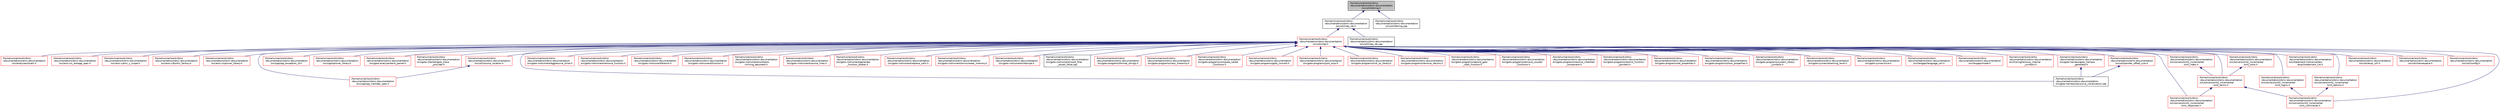 digraph "/home/runner/work/cbmc-documentation/cbmc-documentation/src/util/dstring.h"
{
 // LATEX_PDF_SIZE
  bgcolor="transparent";
  edge [fontname="Helvetica",fontsize="10",labelfontname="Helvetica",labelfontsize="10"];
  node [fontname="Helvetica",fontsize="10",shape=record];
  Node1 [label="/home/runner/work/cbmc\l-documentation/cbmc-documentation\l/src/util/dstring.h",height=0.2,width=0.4,color="black", fillcolor="grey75", style="filled", fontcolor="black",tooltip=" "];
  Node1 -> Node2 [dir="back",color="midnightblue",fontsize="10",style="solid",fontname="Helvetica"];
  Node2 [label="/home/runner/work/cbmc\l-documentation/cbmc-documentation\l/src/util/irep_ids.h",height=0.2,width=0.4,color="black",URL="$irep__ids_8h.html",tooltip=" "];
  Node2 -> Node3 [dir="back",color="midnightblue",fontsize="10",style="solid",fontname="Helvetica"];
  Node3 [label="/home/runner/work/cbmc\l-documentation/cbmc-documentation\l/src/util/irep.h",height=0.2,width=0.4,color="red",URL="$irep_8h.html",tooltip=" "];
  Node3 -> Node4 [dir="back",color="midnightblue",fontsize="10",style="solid",fontname="Helvetica"];
  Node4 [label="/home/runner/work/cbmc\l-documentation/cbmc-documentation\l/src/analyses/locals.h",height=0.2,width=0.4,color="red",URL="$locals_8h.html",tooltip=" "];
  Node3 -> Node30 [dir="back",color="midnightblue",fontsize="10",style="solid",fontname="Helvetica"];
  Node30 [label="/home/runner/work/cbmc\l-documentation/cbmc-documentation\l/src/ansi-c/c_storage_spec.h",height=0.2,width=0.4,color="red",URL="$c__storage__spec_8h.html",tooltip=" "];
  Node3 -> Node38 [dir="back",color="midnightblue",fontsize="10",style="solid",fontname="Helvetica"];
  Node38 [label="/home/runner/work/cbmc\l-documentation/cbmc-documentation\l/src/ansi-c/ansi_c_scope.h",height=0.2,width=0.4,color="red",URL="$ansi__c__scope_8h.html",tooltip=" "];
  Node3 -> Node48 [dir="back",color="midnightblue",fontsize="10",style="solid",fontname="Helvetica"];
  Node48 [label="/home/runner/work/cbmc\l-documentation/cbmc-documentation\l/src/ansi-c/builtin_factory.h",height=0.2,width=0.4,color="red",URL="$builtin__factory_8h.html",tooltip=" "];
  Node3 -> Node51 [dir="back",color="midnightblue",fontsize="10",style="solid",fontname="Helvetica"];
  Node51 [label="/home/runner/work/cbmc\l-documentation/cbmc-documentation\l/src/ansi-c/cprover_library.h",height=0.2,width=0.4,color="red",URL="$ansi-c_2cprover__library_8h.html",tooltip=" "];
  Node3 -> Node56 [dir="back",color="midnightblue",fontsize="10",style="solid",fontname="Helvetica"];
  Node56 [label="/home/runner/work/cbmc\l-documentation/cbmc-documentation\l/src/cpp/cpp_member_spec.h",height=0.2,width=0.4,color="red",URL="$cpp__member__spec_8h.html",tooltip=" "];
  Node3 -> Node96 [dir="back",color="midnightblue",fontsize="10",style="solid",fontname="Helvetica"];
  Node96 [label="/home/runner/work/cbmc\l-documentation/cbmc-documentation\l/src/cpp/cpp_exception_id.h",height=0.2,width=0.4,color="red",URL="$cpp__exception__id_8h.html",tooltip=" "];
  Node3 -> Node98 [dir="back",color="midnightblue",fontsize="10",style="solid",fontname="Helvetica"];
  Node98 [label="/home/runner/work/cbmc\l-documentation/cbmc-documentation\l/src/cpp/cprover_library.h",height=0.2,width=0.4,color="red",URL="$cpp_2cprover__library_8h.html",tooltip=" "];
  Node3 -> Node99 [dir="back",color="midnightblue",fontsize="10",style="solid",fontname="Helvetica"];
  Node99 [label="/home/runner/work/cbmc\l-documentation/cbmc-documentation\l/src/goto-analyzer/taint_parser.h",height=0.2,width=0.4,color="red",URL="$taint__parser_8h.html",tooltip=" "];
  Node3 -> Node101 [dir="back",color="midnightblue",fontsize="10",style="solid",fontname="Helvetica"];
  Node101 [label="/home/runner/work/cbmc\l-documentation/cbmc-documentation\l/src/goto-checker/goto_trace\l_provider.h",height=0.2,width=0.4,color="red",URL="$goto__trace__provider_8h.html",tooltip=" "];
  Node3 -> Node113 [dir="back",color="midnightblue",fontsize="10",style="solid",fontname="Helvetica"];
  Node113 [label="/home/runner/work/cbmc\l-documentation/cbmc-documentation\l/src/goto-harness/goto_harness\l_generator.h",height=0.2,width=0.4,color="red",URL="$goto__harness__generator_8h.html",tooltip=" "];
  Node113 -> Node121 [dir="back",color="midnightblue",fontsize="10",style="solid",fontname="Helvetica"];
  Node121 [label="/home/runner/work/cbmc\l-documentation/cbmc-documentation\l/src/goto-harness/recursive_initialization.cpp",height=0.2,width=0.4,color="black",URL="$recursive__initialization_8cpp.html",tooltip=" "];
  Node3 -> Node121 [dir="back",color="midnightblue",fontsize="10",style="solid",fontname="Helvetica"];
  Node3 -> Node122 [dir="back",color="midnightblue",fontsize="10",style="solid",fontname="Helvetica"];
  Node122 [label="/home/runner/work/cbmc\l-documentation/cbmc-documentation\l/src/goto-instrument/aggressive_slicer.h",height=0.2,width=0.4,color="red",URL="$aggressive__slicer_8h.html",tooltip=" "];
  Node3 -> Node126 [dir="back",color="midnightblue",fontsize="10",style="solid",fontname="Helvetica"];
  Node126 [label="/home/runner/work/cbmc\l-documentation/cbmc-documentation\l/src/goto-instrument/remove_function.h",height=0.2,width=0.4,color="red",URL="$remove__function_8h.html",tooltip=" "];
  Node3 -> Node128 [dir="back",color="midnightblue",fontsize="10",style="solid",fontname="Helvetica"];
  Node128 [label="/home/runner/work/cbmc\l-documentation/cbmc-documentation\l/src/goto-instrument/branch.h",height=0.2,width=0.4,color="red",URL="$branch_8h.html",tooltip=" "];
  Node3 -> Node130 [dir="back",color="midnightblue",fontsize="10",style="solid",fontname="Helvetica"];
  Node130 [label="/home/runner/work/cbmc\l-documentation/cbmc-documentation\l/src/goto-instrument/function.h",height=0.2,width=0.4,color="red",URL="$function_8h.html",tooltip=" "];
  Node3 -> Node132 [dir="back",color="midnightblue",fontsize="10",style="solid",fontname="Helvetica"];
  Node132 [label="/home/runner/work/cbmc\l-documentation/cbmc-documentation\l/src/goto-instrument/contracts\l/inlining_decorator.h",height=0.2,width=0.4,color="red",URL="$inlining__decorator_8h.html",tooltip=" "];
  Node3 -> Node134 [dir="back",color="midnightblue",fontsize="10",style="solid",fontname="Helvetica"];
  Node134 [label="/home/runner/work/cbmc\l-documentation/cbmc-documentation\l/src/goto-instrument/source_lines.h",height=0.2,width=0.4,color="red",URL="$source__lines_8h.html",tooltip=" "];
  Node3 -> Node141 [dir="back",color="midnightblue",fontsize="10",style="solid",fontname="Helvetica"];
  Node141 [label="/home/runner/work/cbmc\l-documentation/cbmc-documentation\l/src/goto-instrument/generate\l_function_bodies.h",height=0.2,width=0.4,color="red",URL="$generate__function__bodies_8h.html",tooltip=" "];
  Node3 -> Node143 [dir="back",color="midnightblue",fontsize="10",style="solid",fontname="Helvetica"];
  Node143 [label="/home/runner/work/cbmc\l-documentation/cbmc-documentation\l/src/goto-instrument/replace_calls.h",height=0.2,width=0.4,color="red",URL="$replace__calls_8h.html",tooltip=" "];
  Node3 -> Node145 [dir="back",color="midnightblue",fontsize="10",style="solid",fontname="Helvetica"];
  Node145 [label="/home/runner/work/cbmc\l-documentation/cbmc-documentation\l/src/goto-instrument/wmm/weak_memory.h",height=0.2,width=0.4,color="red",URL="$weak__memory_8h.html",tooltip=" "];
  Node3 -> Node147 [dir="back",color="midnightblue",fontsize="10",style="solid",fontname="Helvetica"];
  Node147 [label="/home/runner/work/cbmc\l-documentation/cbmc-documentation\l/src/goto-instrument/interrupt.h",height=0.2,width=0.4,color="red",URL="$interrupt_8h.html",tooltip=" "];
  Node3 -> Node149 [dir="back",color="midnightblue",fontsize="10",style="solid",fontname="Helvetica"];
  Node149 [label="/home/runner/work/cbmc\l-documentation/cbmc-documentation\l/src/goto-instrument/insert_final\l_assert_false.cpp",height=0.2,width=0.4,color="black",URL="$insert__final__assert__false_8cpp.html",tooltip=" "];
  Node3 -> Node150 [dir="back",color="midnightblue",fontsize="10",style="solid",fontname="Helvetica"];
  Node150 [label="/home/runner/work/cbmc\l-documentation/cbmc-documentation\l/src/goto-programs/format_strings.h",height=0.2,width=0.4,color="red",URL="$format__strings_8h.html",tooltip=" "];
  Node3 -> Node154 [dir="back",color="midnightblue",fontsize="10",style="solid",fontname="Helvetica"];
  Node154 [label="/home/runner/work/cbmc\l-documentation/cbmc-documentation\l/src/goto-programs/class_hierarchy.h",height=0.2,width=0.4,color="red",URL="$class__hierarchy_8h.html",tooltip=" "];
  Node3 -> Node177 [dir="back",color="midnightblue",fontsize="10",style="solid",fontname="Helvetica"];
  Node177 [label="/home/runner/work/cbmc\l-documentation/cbmc-documentation\l/src/goto-programs/compute_called\l_functions.h",height=0.2,width=0.4,color="red",URL="$compute__called__functions_8h.html",tooltip=" "];
  Node3 -> Node182 [dir="back",color="midnightblue",fontsize="10",style="solid",fontname="Helvetica"];
  Node182 [label="/home/runner/work/cbmc\l-documentation/cbmc-documentation\l/src/goto-programs/goto_convert.h",height=0.2,width=0.4,color="red",URL="$goto__convert_8h.html",tooltip=" "];
  Node3 -> Node187 [dir="back",color="midnightblue",fontsize="10",style="solid",fontname="Helvetica"];
  Node187 [label="/home/runner/work/cbmc\l-documentation/cbmc-documentation\l/src/goto-programs/json_expr.h",height=0.2,width=0.4,color="red",URL="$json__expr_8h.html",tooltip=" "];
  Node3 -> Node191 [dir="back",color="midnightblue",fontsize="10",style="solid",fontname="Helvetica"];
  Node191 [label="/home/runner/work/cbmc\l-documentation/cbmc-documentation\l/src/goto-programs/link_to_library.h",height=0.2,width=0.4,color="red",URL="$link__to__library_8h.html",tooltip=" "];
  Node3 -> Node192 [dir="back",color="midnightblue",fontsize="10",style="solid",fontname="Helvetica"];
  Node192 [label="/home/runner/work/cbmc\l-documentation/cbmc-documentation\l/src/goto-programs/remove_returns.h",height=0.2,width=0.4,color="red",URL="$remove__returns_8h.html",tooltip=" "];
  Node3 -> Node197 [dir="back",color="midnightblue",fontsize="10",style="solid",fontname="Helvetica"];
  Node197 [label="/home/runner/work/cbmc\l-documentation/cbmc-documentation\l/src/goto-programs/rebuild_goto\l_start_function.h",height=0.2,width=0.4,color="red",URL="$rebuild__goto__start__function_8h.html",tooltip=" "];
  Node3 -> Node200 [dir="back",color="midnightblue",fontsize="10",style="solid",fontname="Helvetica"];
  Node200 [label="/home/runner/work/cbmc\l-documentation/cbmc-documentation\l/src/goto-programs/remove_unused\l_functions.h",height=0.2,width=0.4,color="red",URL="$remove__unused__functions_8h.html",tooltip=" "];
  Node3 -> Node202 [dir="back",color="midnightblue",fontsize="10",style="solid",fontname="Helvetica"];
  Node202 [label="/home/runner/work/cbmc\l-documentation/cbmc-documentation\l/src/goto-programs/resolve_inherited\l_component.h",height=0.2,width=0.4,color="red",URL="$resolve__inherited__component_8h.html",tooltip=" "];
  Node3 -> Node218 [dir="back",color="midnightblue",fontsize="10",style="solid",fontname="Helvetica"];
  Node218 [label="/home/runner/work/cbmc\l-documentation/cbmc-documentation\l/src/goto-programs/restrict_function\l_pointers.h",height=0.2,width=0.4,color="red",URL="$restrict__function__pointers_8h.html",tooltip=" "];
  Node3 -> Node220 [dir="back",color="midnightblue",fontsize="10",style="solid",fontname="Helvetica"];
  Node220 [label="/home/runner/work/cbmc\l-documentation/cbmc-documentation\l/src/goto-programs/set_properties.h",height=0.2,width=0.4,color="red",URL="$set__properties_8h.html",tooltip=" "];
  Node3 -> Node222 [dir="back",color="midnightblue",fontsize="10",style="solid",fontname="Helvetica"];
  Node222 [label="/home/runner/work/cbmc\l-documentation/cbmc-documentation\l/src/goto-programs/show_properties.h",height=0.2,width=0.4,color="red",URL="$show__properties_8h.html",tooltip=" "];
  Node3 -> Node231 [dir="back",color="midnightblue",fontsize="10",style="solid",fontname="Helvetica"];
  Node231 [label="/home/runner/work/cbmc\l-documentation/cbmc-documentation\l/src/goto-programs/system_library\l_symbols.h",height=0.2,width=0.4,color="red",URL="$system__library__symbols_8h.html",tooltip=" "];
  Node3 -> Node235 [dir="back",color="midnightblue",fontsize="10",style="solid",fontname="Helvetica"];
  Node235 [label="/home/runner/work/cbmc\l-documentation/cbmc-documentation\l/src/goto-symex/renaming_level.h",height=0.2,width=0.4,color="red",URL="$renaming__level_8h.html",tooltip=" "];
  Node3 -> Node290 [dir="back",color="midnightblue",fontsize="10",style="solid",fontname="Helvetica"];
  Node290 [label="/home/runner/work/cbmc\l-documentation/cbmc-documentation\l/src/goto-symex/slice.h",height=0.2,width=0.4,color="red",URL="$slice_8h.html",tooltip=" "];
  Node3 -> Node293 [dir="back",color="midnightblue",fontsize="10",style="solid",fontname="Helvetica"];
  Node293 [label="/home/runner/work/cbmc\l-documentation/cbmc-documentation\l/src/langapi/language_util.h",height=0.2,width=0.4,color="red",URL="$language__util_8h.html",tooltip=" "];
  Node3 -> Node316 [dir="back",color="midnightblue",fontsize="10",style="solid",fontname="Helvetica"];
  Node316 [label="/home/runner/work/cbmc\l-documentation/cbmc-documentation\l/src/langapi/mode.h",height=0.2,width=0.4,color="red",URL="$mode_8h.html",tooltip=" "];
  Node3 -> Node323 [dir="back",color="midnightblue",fontsize="10",style="solid",fontname="Helvetica"];
  Node323 [label="/home/runner/work/cbmc\l-documentation/cbmc-documentation\l/src/linking/remove_internal\l_symbols.h",height=0.2,width=0.4,color="red",URL="$remove__internal__symbols_8h.html",tooltip=" "];
  Node3 -> Node326 [dir="back",color="midnightblue",fontsize="10",style="solid",fontname="Helvetica"];
  Node326 [label="/home/runner/work/cbmc\l-documentation/cbmc-documentation\l/src/solvers/smt2_incremental\l/smt_commands.h",height=0.2,width=0.4,color="red",URL="$smt__commands_8h.html",tooltip=" "];
  Node3 -> Node338 [dir="back",color="midnightblue",fontsize="10",style="solid",fontname="Helvetica"];
  Node338 [label="/home/runner/work/cbmc\l-documentation/cbmc-documentation\l/src/solvers/smt2_incremental\l/smt_index.h",height=0.2,width=0.4,color="red",URL="$smt__index_8h.html",tooltip=" "];
  Node338 -> Node340 [dir="back",color="midnightblue",fontsize="10",style="solid",fontname="Helvetica"];
  Node340 [label="/home/runner/work/cbmc\l-documentation/cbmc-documentation\l/src/solvers/smt2_incremental\l/smt_terms.h",height=0.2,width=0.4,color="red",URL="$smt__terms_8h.html",tooltip=" "];
  Node340 -> Node326 [dir="back",color="midnightblue",fontsize="10",style="solid",fontname="Helvetica"];
  Node340 -> Node349 [dir="back",color="midnightblue",fontsize="10",style="solid",fontname="Helvetica"];
  Node349 [label="/home/runner/work/cbmc\l-documentation/cbmc-documentation\l/src/solvers/smt2_incremental\l/smt_responses.h",height=0.2,width=0.4,color="red",URL="$smt__responses_8h.html",tooltip=" "];
  Node3 -> Node355 [dir="back",color="midnightblue",fontsize="10",style="solid",fontname="Helvetica"];
  Node355 [label="/home/runner/work/cbmc\l-documentation/cbmc-documentation\l/src/solvers/smt2_incremental\l/smt_logics.h",height=0.2,width=0.4,color="red",URL="$smt__logics_8h.html",tooltip=" "];
  Node355 -> Node326 [dir="back",color="midnightblue",fontsize="10",style="solid",fontname="Helvetica"];
  Node3 -> Node357 [dir="back",color="midnightblue",fontsize="10",style="solid",fontname="Helvetica"];
  Node357 [label="/home/runner/work/cbmc\l-documentation/cbmc-documentation\l/src/solvers/smt2_incremental\l/smt_options.h",height=0.2,width=0.4,color="red",URL="$smt__options_8h.html",tooltip=" "];
  Node357 -> Node326 [dir="back",color="midnightblue",fontsize="10",style="solid",fontname="Helvetica"];
  Node3 -> Node340 [dir="back",color="midnightblue",fontsize="10",style="solid",fontname="Helvetica"];
  Node3 -> Node349 [dir="back",color="midnightblue",fontsize="10",style="solid",fontname="Helvetica"];
  Node3 -> Node359 [dir="back",color="midnightblue",fontsize="10",style="solid",fontname="Helvetica"];
  Node359 [label="/home/runner/work/cbmc\l-documentation/cbmc-documentation\l/src/solvers/smt2_incremental\l/smt_sorts.h",height=0.2,width=0.4,color="red",URL="$smt__sorts_8h.html",tooltip=" "];
  Node359 -> Node340 [dir="back",color="midnightblue",fontsize="10",style="solid",fontname="Helvetica"];
  Node3 -> Node361 [dir="back",color="midnightblue",fontsize="10",style="solid",fontname="Helvetica"];
  Node361 [label="/home/runner/work/cbmc\l-documentation/cbmc-documentation\l/src/statement-list/converters\l/expr2statement_list.h",height=0.2,width=0.4,color="red",URL="$expr2statement__list_8h.html",tooltip=" "];
  Node3 -> Node363 [dir="back",color="midnightblue",fontsize="10",style="solid",fontname="Helvetica"];
  Node363 [label="/home/runner/work/cbmc\l-documentation/cbmc-documentation\l/src/util/source_location.h",height=0.2,width=0.4,color="red",URL="$source__location_8h.html",tooltip=" "];
  Node363 -> Node56 [dir="back",color="midnightblue",fontsize="10",style="solid",fontname="Helvetica"];
  Node3 -> Node1308 [dir="back",color="midnightblue",fontsize="10",style="solid",fontname="Helvetica"];
  Node1308 [label="/home/runner/work/cbmc\l-documentation/cbmc-documentation\l/src/util/expr_util.h",height=0.2,width=0.4,color="red",URL="$expr__util_8h.html",tooltip="Deprecated expression utility functions."];
  Node3 -> Node1309 [dir="back",color="midnightblue",fontsize="10",style="solid",fontname="Helvetica"];
  Node1309 [label="/home/runner/work/cbmc\l-documentation/cbmc-documentation\l/src/util/namespace.h",height=0.2,width=0.4,color="red",URL="$namespace_8h.html",tooltip=" "];
  Node3 -> Node1311 [dir="back",color="midnightblue",fontsize="10",style="solid",fontname="Helvetica"];
  Node1311 [label="/home/runner/work/cbmc\l-documentation/cbmc-documentation\l/src/util/config.h",height=0.2,width=0.4,color="red",URL="$config_8h.html",tooltip=" "];
  Node3 -> Node1316 [dir="back",color="midnightblue",fontsize="10",style="solid",fontname="Helvetica"];
  Node1316 [label="/home/runner/work/cbmc\l-documentation/cbmc-documentation\l/src/util/pointer_offset_size.h",height=0.2,width=0.4,color="red",URL="$pointer__offset__size_8h.html",tooltip=" "];
  Node1316 -> Node121 [dir="back",color="midnightblue",fontsize="10",style="solid",fontname="Helvetica"];
  Node2 -> Node1359 [dir="back",color="midnightblue",fontsize="10",style="solid",fontname="Helvetica"];
  Node1359 [label="/home/runner/work/cbmc\l-documentation/cbmc-documentation\l/src/util/irep_ids.cpp",height=0.2,width=0.4,color="black",URL="$irep__ids_8cpp.html",tooltip=" "];
  Node1 -> Node1360 [dir="back",color="midnightblue",fontsize="10",style="solid",fontname="Helvetica"];
  Node1360 [label="/home/runner/work/cbmc\l-documentation/cbmc-documentation\l/src/util/dstring.cpp",height=0.2,width=0.4,color="black",URL="$dstring_8cpp.html",tooltip=" "];
}
